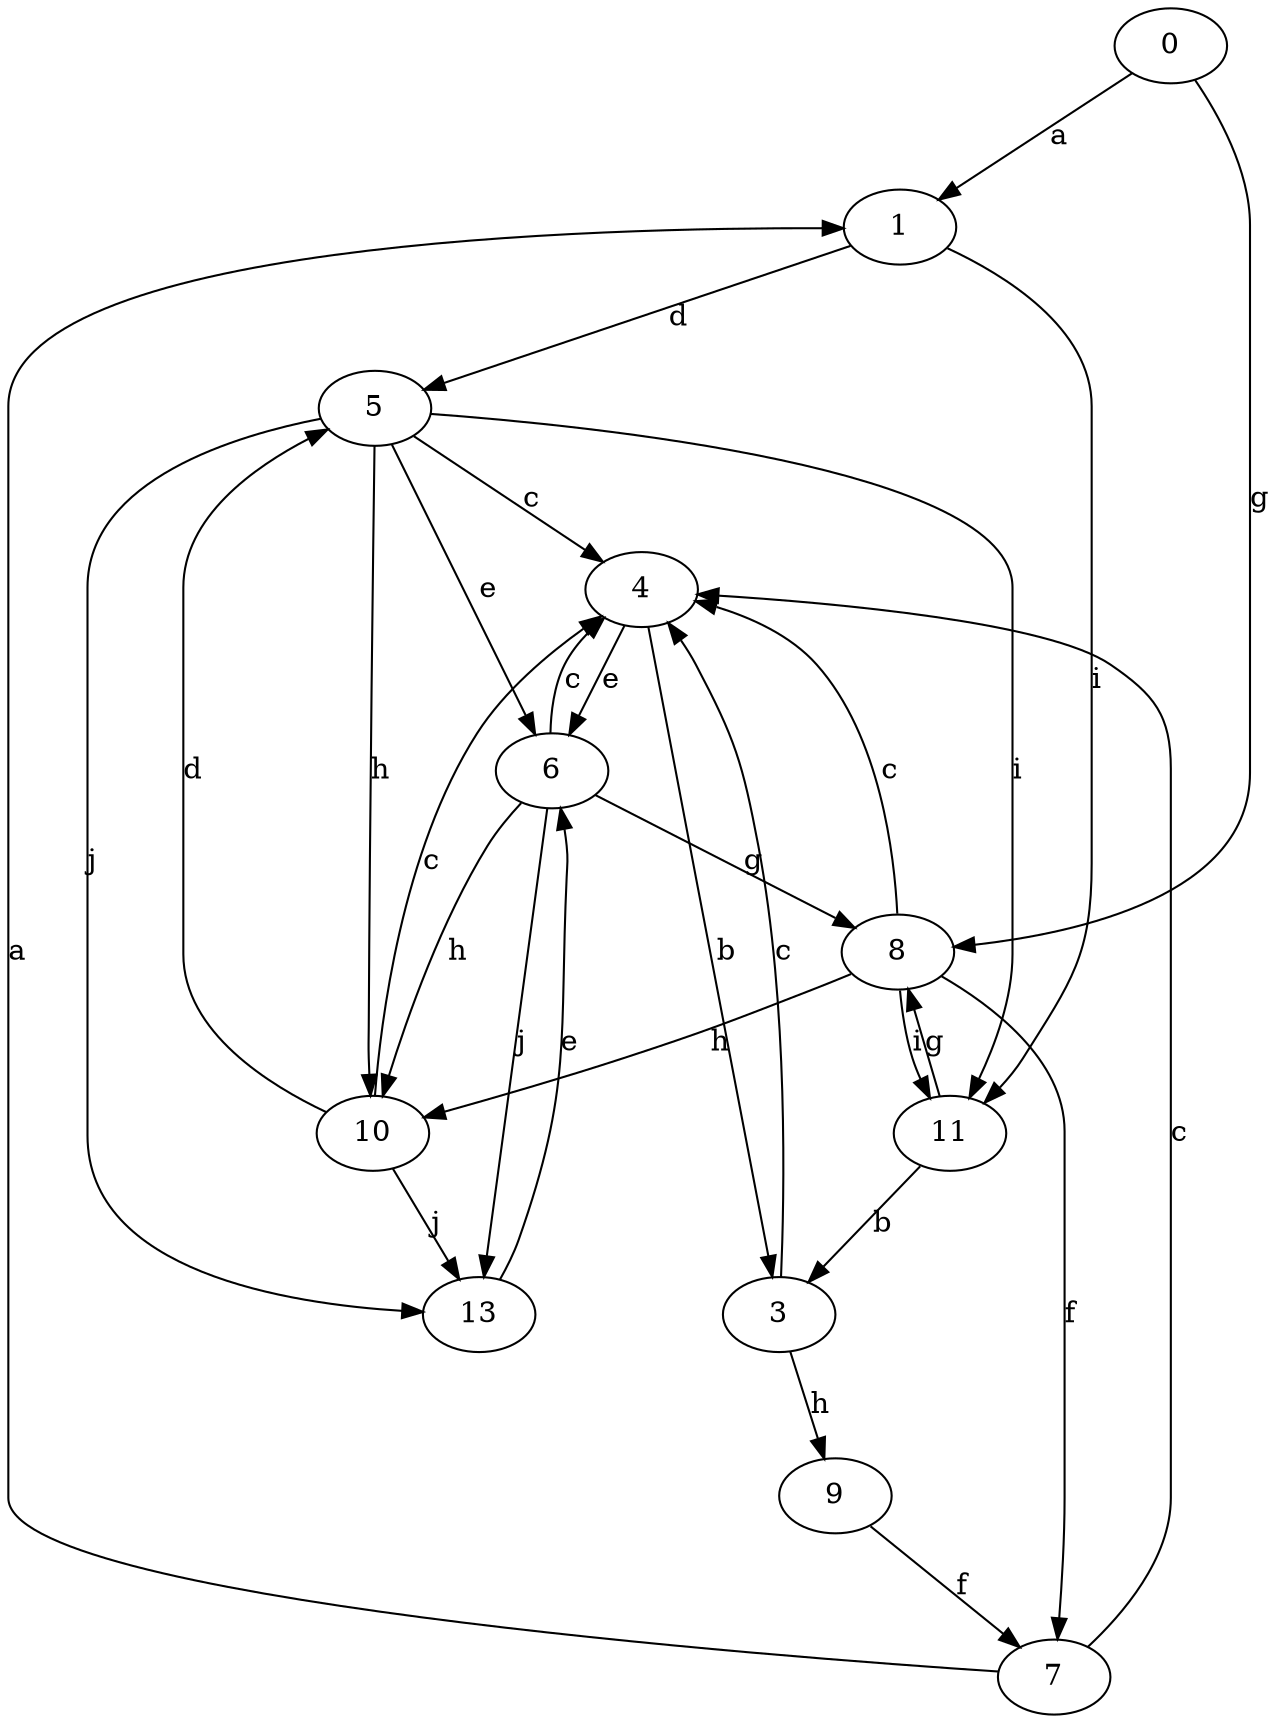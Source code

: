 strict digraph  {
0;
1;
3;
4;
5;
6;
7;
8;
9;
10;
11;
13;
0 -> 1  [label=a];
0 -> 8  [label=g];
1 -> 5  [label=d];
1 -> 11  [label=i];
3 -> 4  [label=c];
3 -> 9  [label=h];
4 -> 3  [label=b];
4 -> 6  [label=e];
5 -> 4  [label=c];
5 -> 6  [label=e];
5 -> 10  [label=h];
5 -> 11  [label=i];
5 -> 13  [label=j];
6 -> 4  [label=c];
6 -> 8  [label=g];
6 -> 10  [label=h];
6 -> 13  [label=j];
7 -> 1  [label=a];
7 -> 4  [label=c];
8 -> 4  [label=c];
8 -> 7  [label=f];
8 -> 10  [label=h];
8 -> 11  [label=i];
9 -> 7  [label=f];
10 -> 4  [label=c];
10 -> 5  [label=d];
10 -> 13  [label=j];
11 -> 3  [label=b];
11 -> 8  [label=g];
13 -> 6  [label=e];
}
